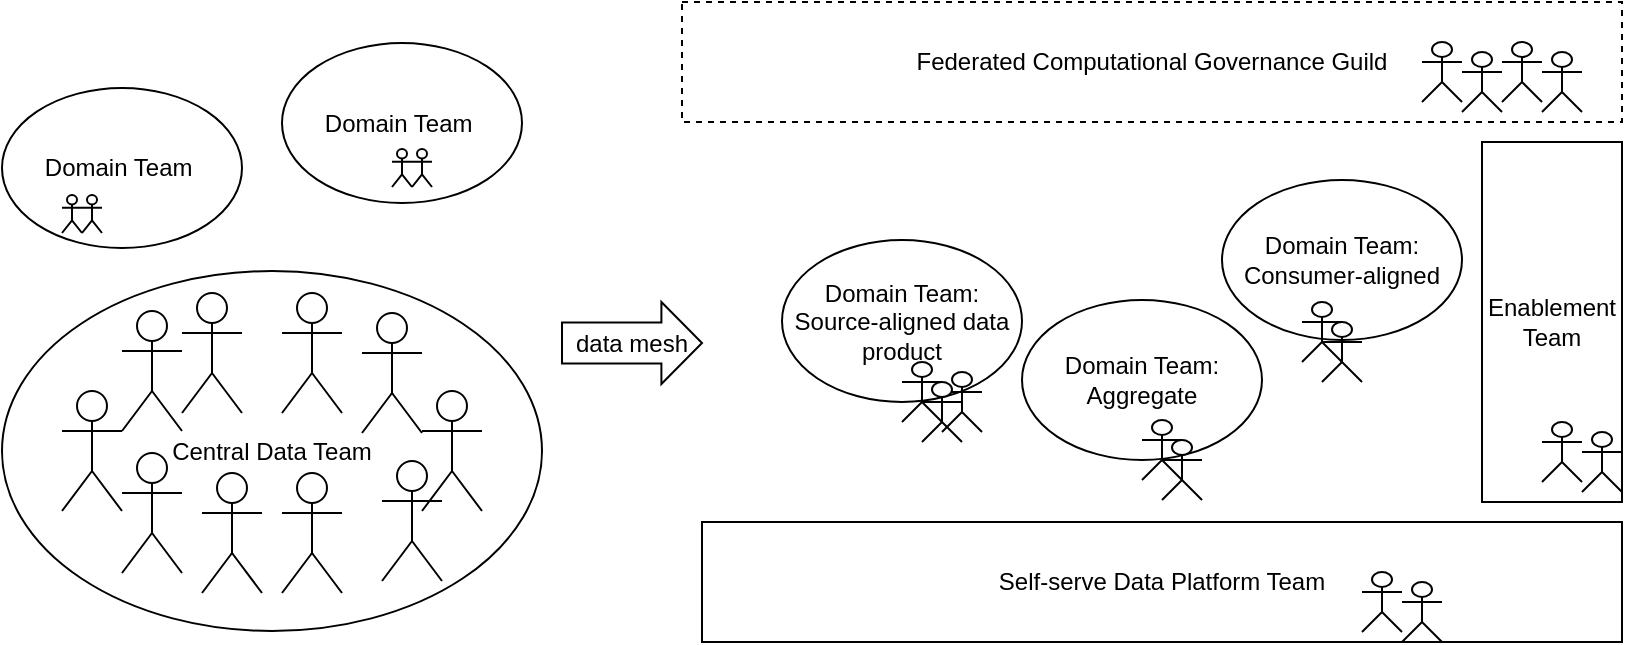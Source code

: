 <mxfile version="16.5.1" type="device"><diagram id="27UEhvcbevQ5RNf_Fo5W" name="Status Quo"><mxGraphModel dx="962" dy="721" grid="1" gridSize="10" guides="1" tooltips="1" connect="1" arrows="1" fold="1" page="1" pageScale="1" pageWidth="827" pageHeight="1169" math="0" shadow="0"><root><mxCell id="0"/><mxCell id="1" parent="0"/><mxCell id="24" value="Central Data Team" style="ellipse;whiteSpace=wrap;html=1;" parent="1" vertex="1"><mxGeometry x="10" y="184.5" width="270" height="180" as="geometry"/></mxCell><mxCell id="25" value="Domain Team:&lt;br&gt;Consumer-aligned" style="ellipse;whiteSpace=wrap;html=1;" parent="1" vertex="1"><mxGeometry x="620" y="139" width="120" height="80" as="geometry"/></mxCell><mxCell id="26" value="Domain Team:&lt;br&gt;Aggregate" style="ellipse;whiteSpace=wrap;html=1;" parent="1" vertex="1"><mxGeometry x="520" y="199" width="120" height="80" as="geometry"/></mxCell><mxCell id="27" value="Domain Team:&lt;br&gt;Source-aligned data product" style="ellipse;whiteSpace=wrap;html=1;" parent="1" vertex="1"><mxGeometry x="400" y="169" width="120" height="81" as="geometry"/></mxCell><mxCell id="36" value="" style="shape=umlActor;verticalLabelPosition=bottom;verticalAlign=top;html=1;outlineConnect=0;" parent="1" vertex="1"><mxGeometry x="40" y="244.5" width="30" height="60" as="geometry"/></mxCell><mxCell id="38" value="" style="shape=umlActor;verticalLabelPosition=bottom;verticalAlign=top;html=1;outlineConnect=0;" parent="1" vertex="1"><mxGeometry x="190" y="205.5" width="30" height="60" as="geometry"/></mxCell><mxCell id="39" value="" style="shape=umlActor;verticalLabelPosition=bottom;verticalAlign=top;html=1;outlineConnect=0;" parent="1" vertex="1"><mxGeometry x="100" y="195.5" width="30" height="60" as="geometry"/></mxCell><mxCell id="40" value="" style="shape=umlActor;verticalLabelPosition=bottom;verticalAlign=top;html=1;outlineConnect=0;" parent="1" vertex="1"><mxGeometry x="150" y="285.5" width="30" height="60" as="geometry"/></mxCell><mxCell id="41" value="data mesh" style="shape=singleArrow;whiteSpace=wrap;html=1;arrowWidth=0.5;arrowSize=0.29;" parent="1" vertex="1"><mxGeometry x="290" y="200" width="70" height="41" as="geometry"/></mxCell><mxCell id="Ll0c5I_I1NhcwvBtaTF8-41" value="Self-serve Data Platform Team" style="rounded=0;whiteSpace=wrap;html=1;" vertex="1" parent="1"><mxGeometry x="360" y="310" width="460" height="60" as="geometry"/></mxCell><mxCell id="Ll0c5I_I1NhcwvBtaTF8-42" value="Enablement Team" style="rounded=0;whiteSpace=wrap;html=1;" vertex="1" parent="1"><mxGeometry x="750" y="120" width="70" height="180" as="geometry"/></mxCell><mxCell id="Ll0c5I_I1NhcwvBtaTF8-43" value="Federated Computational Governance Guild" style="rounded=0;whiteSpace=wrap;html=1;dashed=1;" vertex="1" parent="1"><mxGeometry x="350" y="50" width="470" height="60" as="geometry"/></mxCell><mxCell id="Ll0c5I_I1NhcwvBtaTF8-49" value="" style="group" vertex="1" connectable="0" parent="1"><mxGeometry x="720" y="70" width="40" height="35" as="geometry"/></mxCell><mxCell id="Ll0c5I_I1NhcwvBtaTF8-44" value="" style="shape=umlActor;verticalLabelPosition=bottom;verticalAlign=top;html=1;outlineConnect=0;" vertex="1" parent="Ll0c5I_I1NhcwvBtaTF8-49"><mxGeometry x="20" y="5" width="20" height="30" as="geometry"/></mxCell><mxCell id="Ll0c5I_I1NhcwvBtaTF8-46" value="" style="shape=umlActor;verticalLabelPosition=bottom;verticalAlign=top;html=1;outlineConnect=0;" vertex="1" parent="Ll0c5I_I1NhcwvBtaTF8-49"><mxGeometry width="20" height="30" as="geometry"/></mxCell><mxCell id="Ll0c5I_I1NhcwvBtaTF8-50" value="" style="group" vertex="1" connectable="0" parent="1"><mxGeometry x="690" y="335" width="40" height="35" as="geometry"/></mxCell><mxCell id="Ll0c5I_I1NhcwvBtaTF8-51" value="" style="shape=umlActor;verticalLabelPosition=bottom;verticalAlign=top;html=1;outlineConnect=0;" vertex="1" parent="Ll0c5I_I1NhcwvBtaTF8-50"><mxGeometry x="20" y="5" width="20" height="30" as="geometry"/></mxCell><mxCell id="Ll0c5I_I1NhcwvBtaTF8-52" value="" style="shape=umlActor;verticalLabelPosition=bottom;verticalAlign=top;html=1;outlineConnect=0;" vertex="1" parent="Ll0c5I_I1NhcwvBtaTF8-50"><mxGeometry width="20" height="30" as="geometry"/></mxCell><mxCell id="Ll0c5I_I1NhcwvBtaTF8-53" value="" style="group" vertex="1" connectable="0" parent="1"><mxGeometry x="660" y="200" width="40" height="35" as="geometry"/></mxCell><mxCell id="Ll0c5I_I1NhcwvBtaTF8-55" value="" style="shape=umlActor;verticalLabelPosition=bottom;verticalAlign=top;html=1;outlineConnect=0;" vertex="1" parent="Ll0c5I_I1NhcwvBtaTF8-53"><mxGeometry width="20" height="30" as="geometry"/></mxCell><mxCell id="Ll0c5I_I1NhcwvBtaTF8-90" value="" style="shape=umlActor;verticalLabelPosition=bottom;verticalAlign=top;html=1;outlineConnect=0;" vertex="1" parent="Ll0c5I_I1NhcwvBtaTF8-53"><mxGeometry x="10" y="10" width="20" height="30" as="geometry"/></mxCell><mxCell id="Ll0c5I_I1NhcwvBtaTF8-58" value="" style="group" vertex="1" connectable="0" parent="1"><mxGeometry x="760" y="70" width="40" height="35" as="geometry"/></mxCell><mxCell id="Ll0c5I_I1NhcwvBtaTF8-59" value="" style="shape=umlActor;verticalLabelPosition=bottom;verticalAlign=top;html=1;outlineConnect=0;" vertex="1" parent="Ll0c5I_I1NhcwvBtaTF8-58"><mxGeometry x="20" y="5" width="20" height="30" as="geometry"/></mxCell><mxCell id="Ll0c5I_I1NhcwvBtaTF8-60" value="" style="shape=umlActor;verticalLabelPosition=bottom;verticalAlign=top;html=1;outlineConnect=0;" vertex="1" parent="Ll0c5I_I1NhcwvBtaTF8-58"><mxGeometry width="20" height="30" as="geometry"/></mxCell><mxCell id="Ll0c5I_I1NhcwvBtaTF8-61" value="" style="group" vertex="1" connectable="0" parent="1"><mxGeometry x="780" y="260" width="40" height="35" as="geometry"/></mxCell><mxCell id="Ll0c5I_I1NhcwvBtaTF8-62" value="" style="shape=umlActor;verticalLabelPosition=bottom;verticalAlign=top;html=1;outlineConnect=0;" vertex="1" parent="Ll0c5I_I1NhcwvBtaTF8-61"><mxGeometry x="20" y="5" width="20" height="30" as="geometry"/></mxCell><mxCell id="Ll0c5I_I1NhcwvBtaTF8-63" value="" style="shape=umlActor;verticalLabelPosition=bottom;verticalAlign=top;html=1;outlineConnect=0;" vertex="1" parent="Ll0c5I_I1NhcwvBtaTF8-61"><mxGeometry width="20" height="30" as="geometry"/></mxCell><mxCell id="Ll0c5I_I1NhcwvBtaTF8-64" value="" style="group" vertex="1" connectable="0" parent="1"><mxGeometry x="580" y="259" width="40" height="35" as="geometry"/></mxCell><mxCell id="Ll0c5I_I1NhcwvBtaTF8-66" value="" style="shape=umlActor;verticalLabelPosition=bottom;verticalAlign=top;html=1;outlineConnect=0;" vertex="1" parent="Ll0c5I_I1NhcwvBtaTF8-64"><mxGeometry width="20" height="30" as="geometry"/></mxCell><mxCell id="Ll0c5I_I1NhcwvBtaTF8-89" value="" style="shape=umlActor;verticalLabelPosition=bottom;verticalAlign=top;html=1;outlineConnect=0;" vertex="1" parent="Ll0c5I_I1NhcwvBtaTF8-64"><mxGeometry x="10" y="10" width="20" height="30" as="geometry"/></mxCell><mxCell id="Ll0c5I_I1NhcwvBtaTF8-67" value="" style="group" vertex="1" connectable="0" parent="1"><mxGeometry x="460" y="230" width="40" height="35" as="geometry"/></mxCell><mxCell id="Ll0c5I_I1NhcwvBtaTF8-68" value="" style="shape=umlActor;verticalLabelPosition=bottom;verticalAlign=top;html=1;outlineConnect=0;" vertex="1" parent="Ll0c5I_I1NhcwvBtaTF8-67"><mxGeometry x="20" y="5" width="20" height="30" as="geometry"/></mxCell><mxCell id="Ll0c5I_I1NhcwvBtaTF8-69" value="" style="shape=umlActor;verticalLabelPosition=bottom;verticalAlign=top;html=1;outlineConnect=0;" vertex="1" parent="Ll0c5I_I1NhcwvBtaTF8-67"><mxGeometry width="20" height="30" as="geometry"/></mxCell><mxCell id="Ll0c5I_I1NhcwvBtaTF8-88" value="" style="shape=umlActor;verticalLabelPosition=bottom;verticalAlign=top;html=1;outlineConnect=0;" vertex="1" parent="Ll0c5I_I1NhcwvBtaTF8-67"><mxGeometry x="10" y="10" width="20" height="30" as="geometry"/></mxCell><mxCell id="Ll0c5I_I1NhcwvBtaTF8-70" value="" style="shape=umlActor;verticalLabelPosition=bottom;verticalAlign=top;html=1;outlineConnect=0;" vertex="1" parent="1"><mxGeometry x="70" y="275.5" width="30" height="60" as="geometry"/></mxCell><mxCell id="Ll0c5I_I1NhcwvBtaTF8-71" value="" style="shape=umlActor;verticalLabelPosition=bottom;verticalAlign=top;html=1;outlineConnect=0;" vertex="1" parent="1"><mxGeometry x="110" y="285.5" width="30" height="60" as="geometry"/></mxCell><mxCell id="Ll0c5I_I1NhcwvBtaTF8-72" value="" style="shape=umlActor;verticalLabelPosition=bottom;verticalAlign=top;html=1;outlineConnect=0;" vertex="1" parent="1"><mxGeometry x="200" y="279.5" width="30" height="60" as="geometry"/></mxCell><mxCell id="Ll0c5I_I1NhcwvBtaTF8-73" value="" style="shape=umlActor;verticalLabelPosition=bottom;verticalAlign=top;html=1;outlineConnect=0;" vertex="1" parent="1"><mxGeometry x="150" y="195.5" width="30" height="60" as="geometry"/></mxCell><mxCell id="Ll0c5I_I1NhcwvBtaTF8-74" value="" style="shape=umlActor;verticalLabelPosition=bottom;verticalAlign=top;html=1;outlineConnect=0;" vertex="1" parent="1"><mxGeometry x="70" y="204.5" width="30" height="60" as="geometry"/></mxCell><mxCell id="Ll0c5I_I1NhcwvBtaTF8-75" value="" style="shape=umlActor;verticalLabelPosition=bottom;verticalAlign=top;html=1;outlineConnect=0;" vertex="1" parent="1"><mxGeometry x="220" y="244.5" width="30" height="60" as="geometry"/></mxCell><mxCell id="Ll0c5I_I1NhcwvBtaTF8-76" value="Domain Team&amp;nbsp;" style="ellipse;whiteSpace=wrap;html=1;" vertex="1" parent="1"><mxGeometry x="10" y="93" width="120" height="80" as="geometry"/></mxCell><mxCell id="Ll0c5I_I1NhcwvBtaTF8-78" value="Domain Team&amp;nbsp;" style="ellipse;whiteSpace=wrap;html=1;" vertex="1" parent="1"><mxGeometry x="150" y="70.5" width="120" height="80" as="geometry"/></mxCell><mxCell id="Ll0c5I_I1NhcwvBtaTF8-81" value="" style="group" vertex="1" connectable="0" parent="1"><mxGeometry x="40" y="146.5" width="20" height="19" as="geometry"/></mxCell><mxCell id="Ll0c5I_I1NhcwvBtaTF8-79" value="" style="shape=umlActor;verticalLabelPosition=bottom;verticalAlign=top;html=1;outlineConnect=0;" vertex="1" parent="Ll0c5I_I1NhcwvBtaTF8-81"><mxGeometry width="10" height="19" as="geometry"/></mxCell><mxCell id="Ll0c5I_I1NhcwvBtaTF8-80" value="" style="shape=umlActor;verticalLabelPosition=bottom;verticalAlign=top;html=1;outlineConnect=0;" vertex="1" parent="Ll0c5I_I1NhcwvBtaTF8-81"><mxGeometry x="10" width="10" height="19" as="geometry"/></mxCell><mxCell id="Ll0c5I_I1NhcwvBtaTF8-85" value="" style="group" vertex="1" connectable="0" parent="1"><mxGeometry x="205" y="123.5" width="20" height="19" as="geometry"/></mxCell><mxCell id="Ll0c5I_I1NhcwvBtaTF8-86" value="" style="shape=umlActor;verticalLabelPosition=bottom;verticalAlign=top;html=1;outlineConnect=0;" vertex="1" parent="Ll0c5I_I1NhcwvBtaTF8-85"><mxGeometry width="10" height="19" as="geometry"/></mxCell><mxCell id="Ll0c5I_I1NhcwvBtaTF8-87" value="" style="shape=umlActor;verticalLabelPosition=bottom;verticalAlign=top;html=1;outlineConnect=0;" vertex="1" parent="Ll0c5I_I1NhcwvBtaTF8-85"><mxGeometry x="10" width="10" height="19" as="geometry"/></mxCell></root></mxGraphModel></diagram></mxfile>